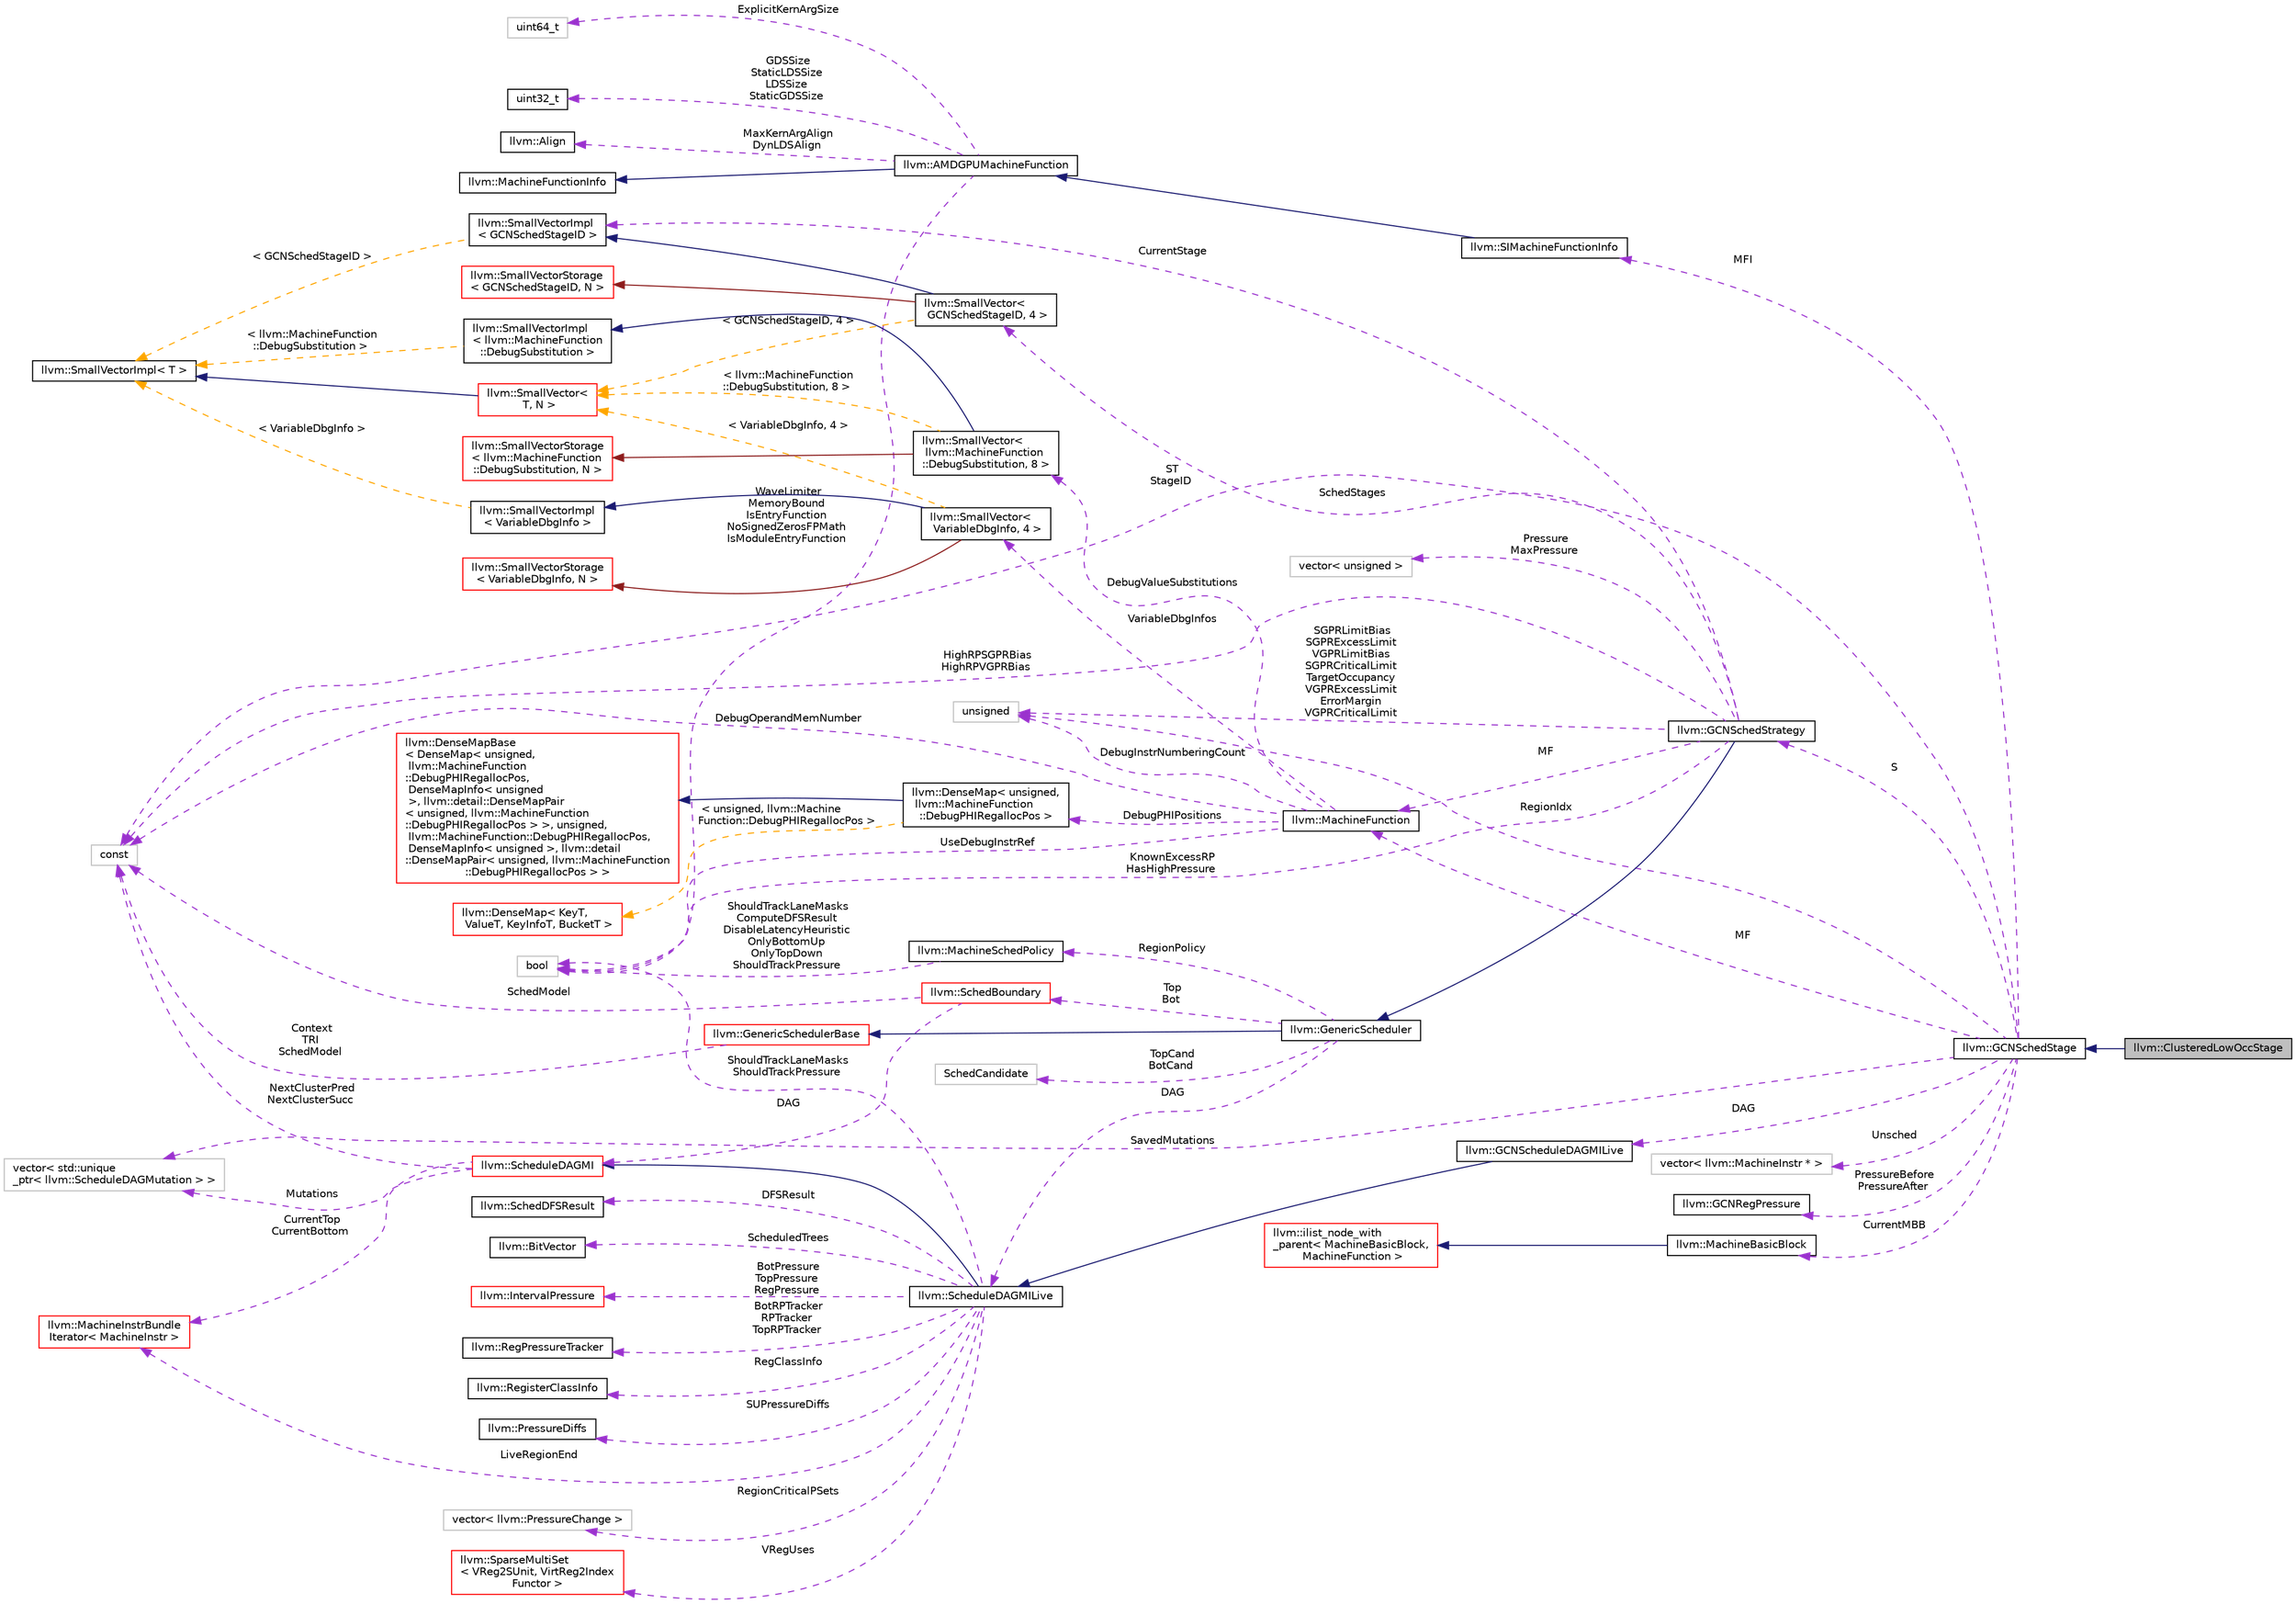 digraph "llvm::ClusteredLowOccStage"
{
 // LATEX_PDF_SIZE
  bgcolor="transparent";
  edge [fontname="Helvetica",fontsize="10",labelfontname="Helvetica",labelfontsize="10"];
  node [fontname="Helvetica",fontsize="10",shape=record];
  rankdir="LR";
  Node1 [label="llvm::ClusteredLowOccStage",height=0.2,width=0.4,color="black", fillcolor="grey75", style="filled", fontcolor="black",tooltip=" "];
  Node2 -> Node1 [dir="back",color="midnightblue",fontsize="10",style="solid",fontname="Helvetica"];
  Node2 [label="llvm::GCNSchedStage",height=0.2,width=0.4,color="black",URL="$classllvm_1_1GCNSchedStage.html",tooltip=" "];
  Node3 -> Node2 [dir="back",color="darkorchid3",fontsize="10",style="dashed",label=" DAG" ,fontname="Helvetica"];
  Node3 [label="llvm::GCNScheduleDAGMILive",height=0.2,width=0.4,color="black",URL="$classllvm_1_1GCNScheduleDAGMILive.html",tooltip=" "];
  Node4 -> Node3 [dir="back",color="midnightblue",fontsize="10",style="solid",fontname="Helvetica"];
  Node4 [label="llvm::ScheduleDAGMILive",height=0.2,width=0.4,color="black",URL="$classllvm_1_1ScheduleDAGMILive.html",tooltip="ScheduleDAGMILive is an implementation of ScheduleDAGInstrs that schedules machine instructions while..."];
  Node5 -> Node4 [dir="back",color="midnightblue",fontsize="10",style="solid",fontname="Helvetica"];
  Node5 [label="llvm::ScheduleDAGMI",height=0.2,width=0.4,color="red",URL="$classllvm_1_1ScheduleDAGMI.html",tooltip="ScheduleDAGMI is an implementation of ScheduleDAGInstrs that simply schedules machine instructions ac..."];
  Node38 -> Node5 [dir="back",color="darkorchid3",fontsize="10",style="dashed",label=" CurrentTop\nCurrentBottom" ,fontname="Helvetica"];
  Node38 [label="llvm::MachineInstrBundle\lIterator\< MachineInstr \>",height=0.2,width=0.4,color="red",URL="$classllvm_1_1MachineInstrBundleIterator.html",tooltip=" "];
  Node75 -> Node5 [dir="back",color="darkorchid3",fontsize="10",style="dashed",label=" Mutations" ,fontname="Helvetica"];
  Node75 [label="vector\< std::unique\l_ptr\< llvm::ScheduleDAGMutation \> \>",height=0.2,width=0.4,color="grey75",tooltip=" "];
  Node24 -> Node5 [dir="back",color="darkorchid3",fontsize="10",style="dashed",label=" NextClusterPred\nNextClusterSucc" ,fontname="Helvetica"];
  Node24 [label="const",height=0.2,width=0.4,color="grey75",tooltip=" "];
  Node81 -> Node4 [dir="back",color="darkorchid3",fontsize="10",style="dashed",label=" BotPressure\nTopPressure\nRegPressure" ,fontname="Helvetica"];
  Node81 [label="llvm::IntervalPressure",height=0.2,width=0.4,color="red",URL="$structllvm_1_1IntervalPressure.html",tooltip="RegisterPressure computed within a region of instructions delimited by TopIdx and BottomIdx."];
  Node88 -> Node4 [dir="back",color="darkorchid3",fontsize="10",style="dashed",label=" BotRPTracker\nRPTracker\nTopRPTracker" ,fontname="Helvetica"];
  Node88 [label="llvm::RegPressureTracker",height=0.2,width=0.4,color="black",URL="$classllvm_1_1RegPressureTracker.html",tooltip="Track the current register pressure at some position in the instruction stream, and remember the high..."];
  Node38 -> Node4 [dir="back",color="darkorchid3",fontsize="10",style="dashed",label=" LiveRegionEnd" ,fontname="Helvetica"];
  Node89 -> Node4 [dir="back",color="darkorchid3",fontsize="10",style="dashed",label=" RegClassInfo" ,fontname="Helvetica"];
  Node89 [label="llvm::RegisterClassInfo",height=0.2,width=0.4,color="black",URL="$classllvm_1_1RegisterClassInfo.html",tooltip=" "];
  Node90 -> Node4 [dir="back",color="darkorchid3",fontsize="10",style="dashed",label=" SUPressureDiffs" ,fontname="Helvetica"];
  Node90 [label="llvm::PressureDiffs",height=0.2,width=0.4,color="black",URL="$classllvm_1_1PressureDiffs.html",tooltip="Array of PressureDiffs."];
  Node23 -> Node4 [dir="back",color="darkorchid3",fontsize="10",style="dashed",label=" ShouldTrackLaneMasks\nShouldTrackPressure" ,fontname="Helvetica"];
  Node23 [label="bool",height=0.2,width=0.4,color="grey75",tooltip=" "];
  Node91 -> Node4 [dir="back",color="darkorchid3",fontsize="10",style="dashed",label=" RegionCriticalPSets" ,fontname="Helvetica"];
  Node91 [label="vector\< llvm::PressureChange \>",height=0.2,width=0.4,color="grey75",tooltip=" "];
  Node72 -> Node4 [dir="back",color="darkorchid3",fontsize="10",style="dashed",label=" VRegUses" ,fontname="Helvetica"];
  Node72 [label="llvm::SparseMultiSet\l\< VReg2SUnit, VirtReg2Index\lFunctor \>",height=0.2,width=0.4,color="red",URL="$classllvm_1_1SparseMultiSet.html",tooltip=" "];
  Node92 -> Node4 [dir="back",color="darkorchid3",fontsize="10",style="dashed",label=" DFSResult" ,fontname="Helvetica"];
  Node92 [label="llvm::SchedDFSResult",height=0.2,width=0.4,color="black",URL="$classllvm_1_1SchedDFSResult.html",tooltip="Compute the values of each DAG node for various metrics during DFS."];
  Node93 -> Node4 [dir="back",color="darkorchid3",fontsize="10",style="dashed",label=" ScheduledTrees" ,fontname="Helvetica"];
  Node93 [label="llvm::BitVector",height=0.2,width=0.4,color="black",URL="$classllvm_1_1BitVector.html",tooltip=" "];
  Node8 -> Node2 [dir="back",color="darkorchid3",fontsize="10",style="dashed",label=" MF" ,fontname="Helvetica"];
  Node8 [label="llvm::MachineFunction",height=0.2,width=0.4,color="black",URL="$classllvm_1_1MachineFunction.html",tooltip=" "];
  Node9 -> Node8 [dir="back",color="darkorchid3",fontsize="10",style="dashed",label=" DebugValueSubstitutions" ,fontname="Helvetica"];
  Node9 [label="llvm::SmallVector\<\l llvm::MachineFunction\l::DebugSubstitution, 8 \>",height=0.2,width=0.4,color="black",URL="$classllvm_1_1SmallVector.html",tooltip=" "];
  Node10 -> Node9 [dir="back",color="midnightblue",fontsize="10",style="solid",fontname="Helvetica"];
  Node10 [label="llvm::SmallVectorImpl\l\< llvm::MachineFunction\l::DebugSubstitution \>",height=0.2,width=0.4,color="black",URL="$classllvm_1_1SmallVectorImpl.html",tooltip=" "];
  Node11 -> Node10 [dir="back",color="orange",fontsize="10",style="dashed",label=" \< llvm::MachineFunction\l::DebugSubstitution \>" ,fontname="Helvetica"];
  Node11 [label="llvm::SmallVectorImpl\< T \>",height=0.2,width=0.4,color="black",URL="$classllvm_1_1SmallVectorImpl.html",tooltip="This class consists of common code factored out of the SmallVector class to reduce code duplication b..."];
  Node12 -> Node9 [dir="back",color="firebrick4",fontsize="10",style="solid",fontname="Helvetica"];
  Node12 [label="llvm::SmallVectorStorage\l\< llvm::MachineFunction\l::DebugSubstitution, N \>",height=0.2,width=0.4,color="red",URL="$structllvm_1_1SmallVectorStorage.html",tooltip=" "];
  Node15 -> Node9 [dir="back",color="orange",fontsize="10",style="dashed",label=" \< llvm::MachineFunction\l::DebugSubstitution, 8 \>" ,fontname="Helvetica"];
  Node15 [label="llvm::SmallVector\<\l T, N \>",height=0.2,width=0.4,color="red",URL="$classllvm_1_1SmallVector.html",tooltip="This is a 'vector' (really, a variable-sized array), optimized for the case when the array is small."];
  Node11 -> Node15 [dir="back",color="midnightblue",fontsize="10",style="solid",fontname="Helvetica"];
  Node17 -> Node8 [dir="back",color="darkorchid3",fontsize="10",style="dashed",label=" DebugPHIPositions" ,fontname="Helvetica"];
  Node17 [label="llvm::DenseMap\< unsigned,\l llvm::MachineFunction\l::DebugPHIRegallocPos \>",height=0.2,width=0.4,color="black",URL="$classllvm_1_1DenseMap.html",tooltip=" "];
  Node18 -> Node17 [dir="back",color="midnightblue",fontsize="10",style="solid",fontname="Helvetica"];
  Node18 [label="llvm::DenseMapBase\l\< DenseMap\< unsigned,\l llvm::MachineFunction\l::DebugPHIRegallocPos,\l DenseMapInfo\< unsigned\l \>, llvm::detail::DenseMapPair\l\< unsigned, llvm::MachineFunction\l::DebugPHIRegallocPos \> \>, unsigned,\l llvm::MachineFunction::DebugPHIRegallocPos,\l DenseMapInfo\< unsigned \>, llvm::detail\l::DenseMapPair\< unsigned, llvm::MachineFunction\l::DebugPHIRegallocPos \> \>",height=0.2,width=0.4,color="red",URL="$classllvm_1_1DenseMapBase.html",tooltip=" "];
  Node21 -> Node17 [dir="back",color="orange",fontsize="10",style="dashed",label=" \< unsigned, llvm::Machine\lFunction::DebugPHIRegallocPos \>" ,fontname="Helvetica"];
  Node21 [label="llvm::DenseMap\< KeyT,\l ValueT, KeyInfoT, BucketT \>",height=0.2,width=0.4,color="red",URL="$classllvm_1_1DenseMap.html",tooltip=" "];
  Node23 -> Node8 [dir="back",color="darkorchid3",fontsize="10",style="dashed",label=" UseDebugInstrRef" ,fontname="Helvetica"];
  Node24 -> Node8 [dir="back",color="darkorchid3",fontsize="10",style="dashed",label=" DebugOperandMemNumber" ,fontname="Helvetica"];
  Node25 -> Node8 [dir="back",color="darkorchid3",fontsize="10",style="dashed",label=" DebugInstrNumberingCount" ,fontname="Helvetica"];
  Node25 [label="unsigned",height=0.2,width=0.4,color="grey75",tooltip=" "];
  Node26 -> Node8 [dir="back",color="darkorchid3",fontsize="10",style="dashed",label=" VariableDbgInfos" ,fontname="Helvetica"];
  Node26 [label="llvm::SmallVector\<\l VariableDbgInfo, 4 \>",height=0.2,width=0.4,color="black",URL="$classllvm_1_1SmallVector.html",tooltip=" "];
  Node27 -> Node26 [dir="back",color="midnightblue",fontsize="10",style="solid",fontname="Helvetica"];
  Node27 [label="llvm::SmallVectorImpl\l\< VariableDbgInfo \>",height=0.2,width=0.4,color="black",URL="$classllvm_1_1SmallVectorImpl.html",tooltip=" "];
  Node11 -> Node27 [dir="back",color="orange",fontsize="10",style="dashed",label=" \< VariableDbgInfo \>" ,fontname="Helvetica"];
  Node28 -> Node26 [dir="back",color="firebrick4",fontsize="10",style="solid",fontname="Helvetica"];
  Node28 [label="llvm::SmallVectorStorage\l\< VariableDbgInfo, N \>",height=0.2,width=0.4,color="red",URL="$structllvm_1_1SmallVectorStorage.html",tooltip=" "];
  Node15 -> Node26 [dir="back",color="orange",fontsize="10",style="dashed",label=" \< VariableDbgInfo, 4 \>" ,fontname="Helvetica"];
  Node94 -> Node2 [dir="back",color="darkorchid3",fontsize="10",style="dashed",label=" S" ,fontname="Helvetica"];
  Node94 [label="llvm::GCNSchedStrategy",height=0.2,width=0.4,color="black",URL="$classllvm_1_1GCNSchedStrategy.html",tooltip="This is a minimal scheduler strategy."];
  Node95 -> Node94 [dir="back",color="midnightblue",fontsize="10",style="solid",fontname="Helvetica"];
  Node95 [label="llvm::GenericScheduler",height=0.2,width=0.4,color="black",URL="$classllvm_1_1GenericScheduler.html",tooltip="GenericScheduler shrinks the unscheduled zone using heuristics to balance the schedule."];
  Node96 -> Node95 [dir="back",color="midnightblue",fontsize="10",style="solid",fontname="Helvetica"];
  Node96 [label="llvm::GenericSchedulerBase",height=0.2,width=0.4,color="red",URL="$classllvm_1_1GenericSchedulerBase.html",tooltip="Base class for GenericScheduler."];
  Node24 -> Node96 [dir="back",color="darkorchid3",fontsize="10",style="dashed",label=" Context\nTRI\nSchedModel" ,fontname="Helvetica"];
  Node102 -> Node95 [dir="back",color="darkorchid3",fontsize="10",style="dashed",label=" RegionPolicy" ,fontname="Helvetica"];
  Node102 [label="llvm::MachineSchedPolicy",height=0.2,width=0.4,color="black",URL="$structllvm_1_1MachineSchedPolicy.html",tooltip="Define a generic scheduling policy for targets that don't provide their own MachineSchedStrategy."];
  Node23 -> Node102 [dir="back",color="darkorchid3",fontsize="10",style="dashed",label=" ShouldTrackLaneMasks\nComputeDFSResult\nDisableLatencyHeuristic\nOnlyBottomUp\nOnlyTopDown\nShouldTrackPressure" ,fontname="Helvetica"];
  Node4 -> Node95 [dir="back",color="darkorchid3",fontsize="10",style="dashed",label=" DAG" ,fontname="Helvetica"];
  Node103 -> Node95 [dir="back",color="darkorchid3",fontsize="10",style="dashed",label=" Top\nBot" ,fontname="Helvetica"];
  Node103 [label="llvm::SchedBoundary",height=0.2,width=0.4,color="red",URL="$classllvm_1_1SchedBoundary.html",tooltip="Each Scheduling boundary is associated with ready queues."];
  Node5 -> Node103 [dir="back",color="darkorchid3",fontsize="10",style="dashed",label=" DAG" ,fontname="Helvetica"];
  Node24 -> Node103 [dir="back",color="darkorchid3",fontsize="10",style="dashed",label=" SchedModel" ,fontname="Helvetica"];
  Node106 -> Node95 [dir="back",color="darkorchid3",fontsize="10",style="dashed",label=" TopCand\nBotCand" ,fontname="Helvetica"];
  Node106 [label="SchedCandidate",height=0.2,width=0.4,color="grey75",tooltip=" "];
  Node107 -> Node94 [dir="back",color="darkorchid3",fontsize="10",style="dashed",label=" SchedStages" ,fontname="Helvetica"];
  Node107 [label="llvm::SmallVector\<\l GCNSchedStageID, 4 \>",height=0.2,width=0.4,color="black",URL="$classllvm_1_1SmallVector.html",tooltip=" "];
  Node108 -> Node107 [dir="back",color="midnightblue",fontsize="10",style="solid",fontname="Helvetica"];
  Node108 [label="llvm::SmallVectorImpl\l\< GCNSchedStageID \>",height=0.2,width=0.4,color="black",URL="$classllvm_1_1SmallVectorImpl.html",tooltip=" "];
  Node11 -> Node108 [dir="back",color="orange",fontsize="10",style="dashed",label=" \< GCNSchedStageID \>" ,fontname="Helvetica"];
  Node109 -> Node107 [dir="back",color="firebrick4",fontsize="10",style="solid",fontname="Helvetica"];
  Node109 [label="llvm::SmallVectorStorage\l\< GCNSchedStageID, N \>",height=0.2,width=0.4,color="red",URL="$structllvm_1_1SmallVectorStorage.html",tooltip=" "];
  Node15 -> Node107 [dir="back",color="orange",fontsize="10",style="dashed",label=" \< GCNSchedStageID, 4 \>" ,fontname="Helvetica"];
  Node8 -> Node94 [dir="back",color="darkorchid3",fontsize="10",style="dashed",label=" MF" ,fontname="Helvetica"];
  Node86 -> Node94 [dir="back",color="darkorchid3",fontsize="10",style="dashed",label=" Pressure\nMaxPressure" ,fontname="Helvetica"];
  Node86 [label="vector\< unsigned \>",height=0.2,width=0.4,color="grey75",tooltip=" "];
  Node23 -> Node94 [dir="back",color="darkorchid3",fontsize="10",style="dashed",label=" KnownExcessRP\nHasHighPressure" ,fontname="Helvetica"];
  Node24 -> Node94 [dir="back",color="darkorchid3",fontsize="10",style="dashed",label=" HighRPSGPRBias\nHighRPVGPRBias" ,fontname="Helvetica"];
  Node108 -> Node94 [dir="back",color="darkorchid3",fontsize="10",style="dashed",label=" CurrentStage" ,fontname="Helvetica"];
  Node25 -> Node94 [dir="back",color="darkorchid3",fontsize="10",style="dashed",label=" SGPRLimitBias\nSGPRExcessLimit\nVGPRLimitBias\nSGPRCriticalLimit\nTargetOccupancy\nVGPRExcessLimit\nErrorMargin\nVGPRCriticalLimit" ,fontname="Helvetica"];
  Node110 -> Node2 [dir="back",color="darkorchid3",fontsize="10",style="dashed",label=" MFI" ,fontname="Helvetica"];
  Node110 [label="llvm::SIMachineFunctionInfo",height=0.2,width=0.4,color="black",URL="$classllvm_1_1SIMachineFunctionInfo.html",tooltip="This class keeps track of the SPI_SP_INPUT_ADDR config register, which tells the hardware which inter..."];
  Node111 -> Node110 [dir="back",color="midnightblue",fontsize="10",style="solid",fontname="Helvetica"];
  Node111 [label="llvm::AMDGPUMachineFunction",height=0.2,width=0.4,color="black",URL="$classllvm_1_1AMDGPUMachineFunction.html",tooltip=" "];
  Node112 -> Node111 [dir="back",color="midnightblue",fontsize="10",style="solid",fontname="Helvetica"];
  Node112 [label="llvm::MachineFunctionInfo",height=0.2,width=0.4,color="black",URL="$structllvm_1_1MachineFunctionInfo.html",tooltip="MachineFunctionInfo - This class can be derived from and used by targets to hold private target-speci..."];
  Node48 -> Node111 [dir="back",color="darkorchid3",fontsize="10",style="dashed",label=" ExplicitKernArgSize" ,fontname="Helvetica"];
  Node48 [label="uint64_t",height=0.2,width=0.4,color="grey75",tooltip=" "];
  Node113 -> Node111 [dir="back",color="darkorchid3",fontsize="10",style="dashed",label=" GDSSize\nStaticLDSSize\nLDSSize\nStaticGDSSize" ,fontname="Helvetica"];
  Node113 [label="uint32_t",height=0.2,width=0.4,color="black",URL="$classuint32__t.html",tooltip=" "];
  Node23 -> Node111 [dir="back",color="darkorchid3",fontsize="10",style="dashed",label=" WaveLimiter\nMemoryBound\nIsEntryFunction\nNoSignedZerosFPMath\nIsModuleEntryFunction" ,fontname="Helvetica"];
  Node114 -> Node111 [dir="back",color="darkorchid3",fontsize="10",style="dashed",label=" MaxKernArgAlign\nDynLDSAlign" ,fontname="Helvetica"];
  Node114 [label="llvm::Align",height=0.2,width=0.4,color="black",URL="$structllvm_1_1Align.html",tooltip="This struct is a compact representation of a valid (non-zero power of two) alignment."];
  Node115 -> Node2 [dir="back",color="darkorchid3",fontsize="10",style="dashed",label=" Unsched" ,fontname="Helvetica"];
  Node115 [label="vector\< llvm::MachineInstr * \>",height=0.2,width=0.4,color="grey75",tooltip=" "];
  Node116 -> Node2 [dir="back",color="darkorchid3",fontsize="10",style="dashed",label=" PressureBefore\nPressureAfter" ,fontname="Helvetica"];
  Node116 [label="llvm::GCNRegPressure",height=0.2,width=0.4,color="black",URL="$structllvm_1_1GCNRegPressure.html",tooltip=" "];
  Node75 -> Node2 [dir="back",color="darkorchid3",fontsize="10",style="dashed",label=" SavedMutations" ,fontname="Helvetica"];
  Node53 -> Node2 [dir="back",color="darkorchid3",fontsize="10",style="dashed",label=" CurrentMBB" ,fontname="Helvetica"];
  Node53 [label="llvm::MachineBasicBlock",height=0.2,width=0.4,color="black",URL="$classllvm_1_1MachineBasicBlock.html",tooltip=" "];
  Node54 -> Node53 [dir="back",color="midnightblue",fontsize="10",style="solid",fontname="Helvetica"];
  Node54 [label="llvm::ilist_node_with\l_parent\< MachineBasicBlock,\l MachineFunction \>",height=0.2,width=0.4,color="red",URL="$classllvm_1_1ilist__node__with__parent.html",tooltip=" "];
  Node25 -> Node2 [dir="back",color="darkorchid3",fontsize="10",style="dashed",label=" RegionIdx" ,fontname="Helvetica"];
  Node24 -> Node2 [dir="back",color="darkorchid3",fontsize="10",style="dashed",label=" ST\nStageID" ,fontname="Helvetica"];
}
